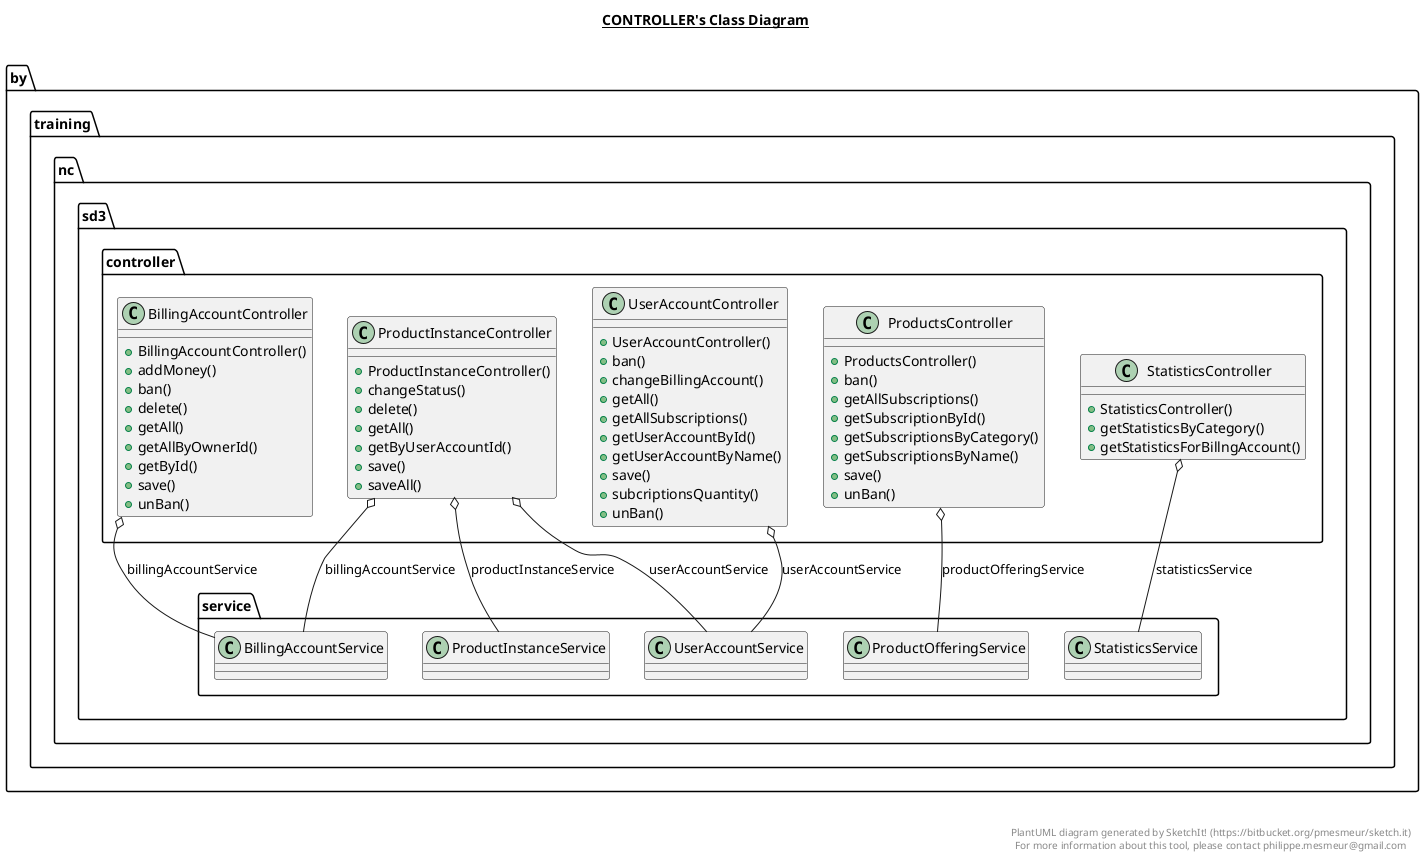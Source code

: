 @startuml

title __CONTROLLER's Class Diagram__\n

  namespace by.training.nc.sd3 {
    namespace controller {
      class by.training.nc.sd3.controller.BillingAccountController {
          + BillingAccountController()
          + addMoney()
          + ban()
          + delete()
          + getAll()
          + getAllByOwnerId()
          + getById()
          + save()
          + unBan()
      }
    }
  }
  

  namespace by.training.nc.sd3 {
    namespace controller {
      class by.training.nc.sd3.controller.ProductInstanceController {
          + ProductInstanceController()
          + changeStatus()
          + delete()
          + getAll()
          + getByUserAccountId()
          + save()
          + saveAll()
      }
    }
  }
  

  namespace by.training.nc.sd3 {
    namespace controller {
      class by.training.nc.sd3.controller.ProductsController {
          + ProductsController()
          + ban()
          + getAllSubscriptions()
          + getSubscriptionById()
          + getSubscriptionsByCategory()
          + getSubscriptionsByName()
          + save()
          + unBan()
      }
    }
  }
  

  namespace by.training.nc.sd3 {
    namespace controller {
      class by.training.nc.sd3.controller.StatisticsController {
          + StatisticsController()
          + getStatisticsByCategory()
          + getStatisticsForBillngAccount()
      }
    }
  }
  

  namespace by.training.nc.sd3 {
    namespace controller {
      class by.training.nc.sd3.controller.UserAccountController {
          + UserAccountController()
          + ban()
          + changeBillingAccount()
          + getAll()
          + getAllSubscriptions()
          + getUserAccountById()
          + getUserAccountByName()
          + save()
          + subcriptionsQuantity()
          + unBan()
      }
    }
  }
  

  by.training.nc.sd3.controller.BillingAccountController o-- by.training.nc.sd3.service.BillingAccountService : billingAccountService
  by.training.nc.sd3.controller.ProductInstanceController o-- by.training.nc.sd3.service.BillingAccountService : billingAccountService
  by.training.nc.sd3.controller.ProductInstanceController o-- by.training.nc.sd3.service.ProductInstanceService : productInstanceService
  by.training.nc.sd3.controller.ProductInstanceController o-- by.training.nc.sd3.service.UserAccountService : userAccountService
  by.training.nc.sd3.controller.ProductsController o-- by.training.nc.sd3.service.ProductOfferingService : productOfferingService
  by.training.nc.sd3.controller.StatisticsController o-- by.training.nc.sd3.service.StatisticsService : statisticsService
  by.training.nc.sd3.controller.UserAccountController o-- by.training.nc.sd3.service.UserAccountService : userAccountService


right footer


PlantUML diagram generated by SketchIt! (https://bitbucket.org/pmesmeur/sketch.it)
For more information about this tool, please contact philippe.mesmeur@gmail.com
endfooter

@enduml
